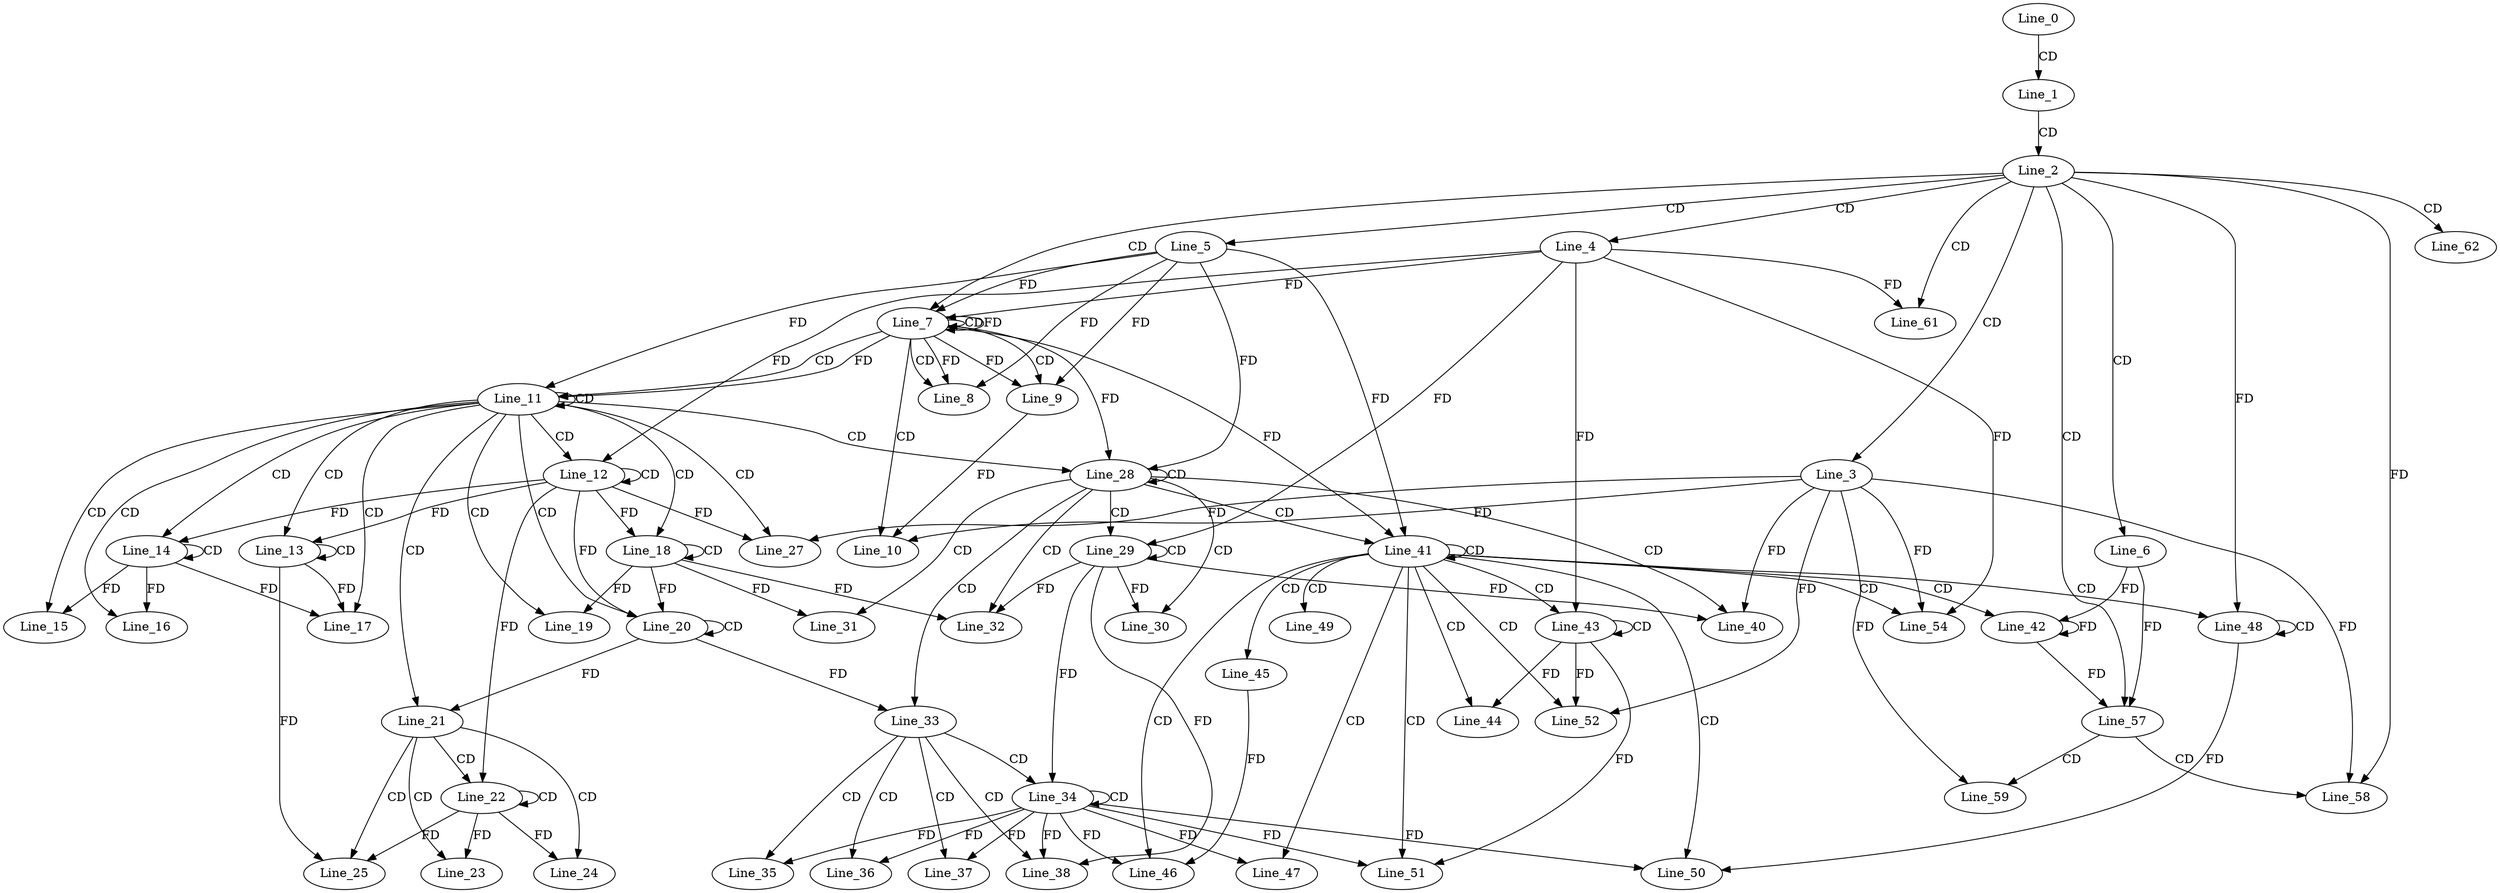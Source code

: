 digraph G {
  Line_0;
  Line_1;
  Line_2;
  Line_3;
  Line_4;
  Line_5;
  Line_6;
  Line_7;
  Line_7;
  Line_7;
  Line_8;
  Line_8;
  Line_9;
  Line_9;
  Line_10;
  Line_11;
  Line_11;
  Line_11;
  Line_12;
  Line_12;
  Line_13;
  Line_13;
  Line_14;
  Line_14;
  Line_15;
  Line_16;
  Line_17;
  Line_18;
  Line_18;
  Line_19;
  Line_20;
  Line_20;
  Line_21;
  Line_21;
  Line_22;
  Line_22;
  Line_23;
  Line_24;
  Line_25;
  Line_27;
  Line_28;
  Line_28;
  Line_28;
  Line_29;
  Line_29;
  Line_30;
  Line_31;
  Line_32;
  Line_33;
  Line_33;
  Line_34;
  Line_34;
  Line_35;
  Line_36;
  Line_37;
  Line_38;
  Line_38;
  Line_40;
  Line_41;
  Line_41;
  Line_41;
  Line_42;
  Line_43;
  Line_43;
  Line_44;
  Line_45;
  Line_46;
  Line_47;
  Line_48;
  Line_48;
  Line_49;
  Line_50;
  Line_51;
  Line_51;
  Line_52;
  Line_54;
  Line_57;
  Line_58;
  Line_59;
  Line_61;
  Line_62;
  Line_0 -> Line_1 [ label="CD" ];
  Line_1 -> Line_2 [ label="CD" ];
  Line_2 -> Line_3 [ label="CD" ];
  Line_2 -> Line_4 [ label="CD" ];
  Line_2 -> Line_5 [ label="CD" ];
  Line_2 -> Line_6 [ label="CD" ];
  Line_2 -> Line_7 [ label="CD" ];
  Line_7 -> Line_7 [ label="CD" ];
  Line_7 -> Line_7 [ label="FD" ];
  Line_5 -> Line_7 [ label="FD" ];
  Line_4 -> Line_7 [ label="FD" ];
  Line_7 -> Line_8 [ label="CD" ];
  Line_7 -> Line_8 [ label="FD" ];
  Line_5 -> Line_8 [ label="FD" ];
  Line_7 -> Line_9 [ label="CD" ];
  Line_7 -> Line_9 [ label="FD" ];
  Line_5 -> Line_9 [ label="FD" ];
  Line_7 -> Line_10 [ label="CD" ];
  Line_3 -> Line_10 [ label="FD" ];
  Line_9 -> Line_10 [ label="FD" ];
  Line_7 -> Line_11 [ label="CD" ];
  Line_11 -> Line_11 [ label="CD" ];
  Line_7 -> Line_11 [ label="FD" ];
  Line_5 -> Line_11 [ label="FD" ];
  Line_11 -> Line_12 [ label="CD" ];
  Line_12 -> Line_12 [ label="CD" ];
  Line_4 -> Line_12 [ label="FD" ];
  Line_11 -> Line_13 [ label="CD" ];
  Line_13 -> Line_13 [ label="CD" ];
  Line_12 -> Line_13 [ label="FD" ];
  Line_11 -> Line_14 [ label="CD" ];
  Line_14 -> Line_14 [ label="CD" ];
  Line_12 -> Line_14 [ label="FD" ];
  Line_11 -> Line_15 [ label="CD" ];
  Line_14 -> Line_15 [ label="FD" ];
  Line_11 -> Line_16 [ label="CD" ];
  Line_14 -> Line_16 [ label="FD" ];
  Line_11 -> Line_17 [ label="CD" ];
  Line_13 -> Line_17 [ label="FD" ];
  Line_14 -> Line_17 [ label="FD" ];
  Line_11 -> Line_18 [ label="CD" ];
  Line_18 -> Line_18 [ label="CD" ];
  Line_12 -> Line_18 [ label="FD" ];
  Line_11 -> Line_19 [ label="CD" ];
  Line_18 -> Line_19 [ label="FD" ];
  Line_11 -> Line_20 [ label="CD" ];
  Line_20 -> Line_20 [ label="CD" ];
  Line_12 -> Line_20 [ label="FD" ];
  Line_18 -> Line_20 [ label="FD" ];
  Line_11 -> Line_21 [ label="CD" ];
  Line_20 -> Line_21 [ label="FD" ];
  Line_21 -> Line_22 [ label="CD" ];
  Line_22 -> Line_22 [ label="CD" ];
  Line_12 -> Line_22 [ label="FD" ];
  Line_21 -> Line_23 [ label="CD" ];
  Line_22 -> Line_23 [ label="FD" ];
  Line_21 -> Line_24 [ label="CD" ];
  Line_22 -> Line_24 [ label="FD" ];
  Line_21 -> Line_25 [ label="CD" ];
  Line_13 -> Line_25 [ label="FD" ];
  Line_22 -> Line_25 [ label="FD" ];
  Line_11 -> Line_27 [ label="CD" ];
  Line_12 -> Line_27 [ label="FD" ];
  Line_3 -> Line_27 [ label="FD" ];
  Line_11 -> Line_28 [ label="CD" ];
  Line_28 -> Line_28 [ label="CD" ];
  Line_7 -> Line_28 [ label="FD" ];
  Line_5 -> Line_28 [ label="FD" ];
  Line_28 -> Line_29 [ label="CD" ];
  Line_29 -> Line_29 [ label="CD" ];
  Line_4 -> Line_29 [ label="FD" ];
  Line_28 -> Line_30 [ label="CD" ];
  Line_29 -> Line_30 [ label="FD" ];
  Line_28 -> Line_31 [ label="CD" ];
  Line_18 -> Line_31 [ label="FD" ];
  Line_28 -> Line_32 [ label="CD" ];
  Line_29 -> Line_32 [ label="FD" ];
  Line_18 -> Line_32 [ label="FD" ];
  Line_28 -> Line_33 [ label="CD" ];
  Line_20 -> Line_33 [ label="FD" ];
  Line_33 -> Line_34 [ label="CD" ];
  Line_34 -> Line_34 [ label="CD" ];
  Line_29 -> Line_34 [ label="FD" ];
  Line_33 -> Line_35 [ label="CD" ];
  Line_34 -> Line_35 [ label="FD" ];
  Line_33 -> Line_36 [ label="CD" ];
  Line_34 -> Line_36 [ label="FD" ];
  Line_33 -> Line_37 [ label="CD" ];
  Line_34 -> Line_37 [ label="FD" ];
  Line_33 -> Line_38 [ label="CD" ];
  Line_34 -> Line_38 [ label="FD" ];
  Line_29 -> Line_38 [ label="FD" ];
  Line_28 -> Line_40 [ label="CD" ];
  Line_29 -> Line_40 [ label="FD" ];
  Line_3 -> Line_40 [ label="FD" ];
  Line_28 -> Line_41 [ label="CD" ];
  Line_41 -> Line_41 [ label="CD" ];
  Line_7 -> Line_41 [ label="FD" ];
  Line_5 -> Line_41 [ label="FD" ];
  Line_41 -> Line_42 [ label="CD" ];
  Line_42 -> Line_42 [ label="FD" ];
  Line_6 -> Line_42 [ label="FD" ];
  Line_41 -> Line_43 [ label="CD" ];
  Line_43 -> Line_43 [ label="CD" ];
  Line_4 -> Line_43 [ label="FD" ];
  Line_41 -> Line_44 [ label="CD" ];
  Line_43 -> Line_44 [ label="FD" ];
  Line_41 -> Line_45 [ label="CD" ];
  Line_41 -> Line_46 [ label="CD" ];
  Line_34 -> Line_46 [ label="FD" ];
  Line_45 -> Line_46 [ label="FD" ];
  Line_41 -> Line_47 [ label="CD" ];
  Line_34 -> Line_47 [ label="FD" ];
  Line_41 -> Line_48 [ label="CD" ];
  Line_48 -> Line_48 [ label="CD" ];
  Line_2 -> Line_48 [ label="FD" ];
  Line_41 -> Line_49 [ label="CD" ];
  Line_41 -> Line_50 [ label="CD" ];
  Line_34 -> Line_50 [ label="FD" ];
  Line_48 -> Line_50 [ label="FD" ];
  Line_41 -> Line_51 [ label="CD" ];
  Line_34 -> Line_51 [ label="FD" ];
  Line_43 -> Line_51 [ label="FD" ];
  Line_41 -> Line_52 [ label="CD" ];
  Line_43 -> Line_52 [ label="FD" ];
  Line_3 -> Line_52 [ label="FD" ];
  Line_41 -> Line_54 [ label="CD" ];
  Line_4 -> Line_54 [ label="FD" ];
  Line_3 -> Line_54 [ label="FD" ];
  Line_2 -> Line_57 [ label="CD" ];
  Line_42 -> Line_57 [ label="FD" ];
  Line_6 -> Line_57 [ label="FD" ];
  Line_57 -> Line_58 [ label="CD" ];
  Line_2 -> Line_58 [ label="FD" ];
  Line_3 -> Line_58 [ label="FD" ];
  Line_57 -> Line_59 [ label="CD" ];
  Line_3 -> Line_59 [ label="FD" ];
  Line_2 -> Line_61 [ label="CD" ];
  Line_4 -> Line_61 [ label="FD" ];
  Line_2 -> Line_62 [ label="CD" ];
}
